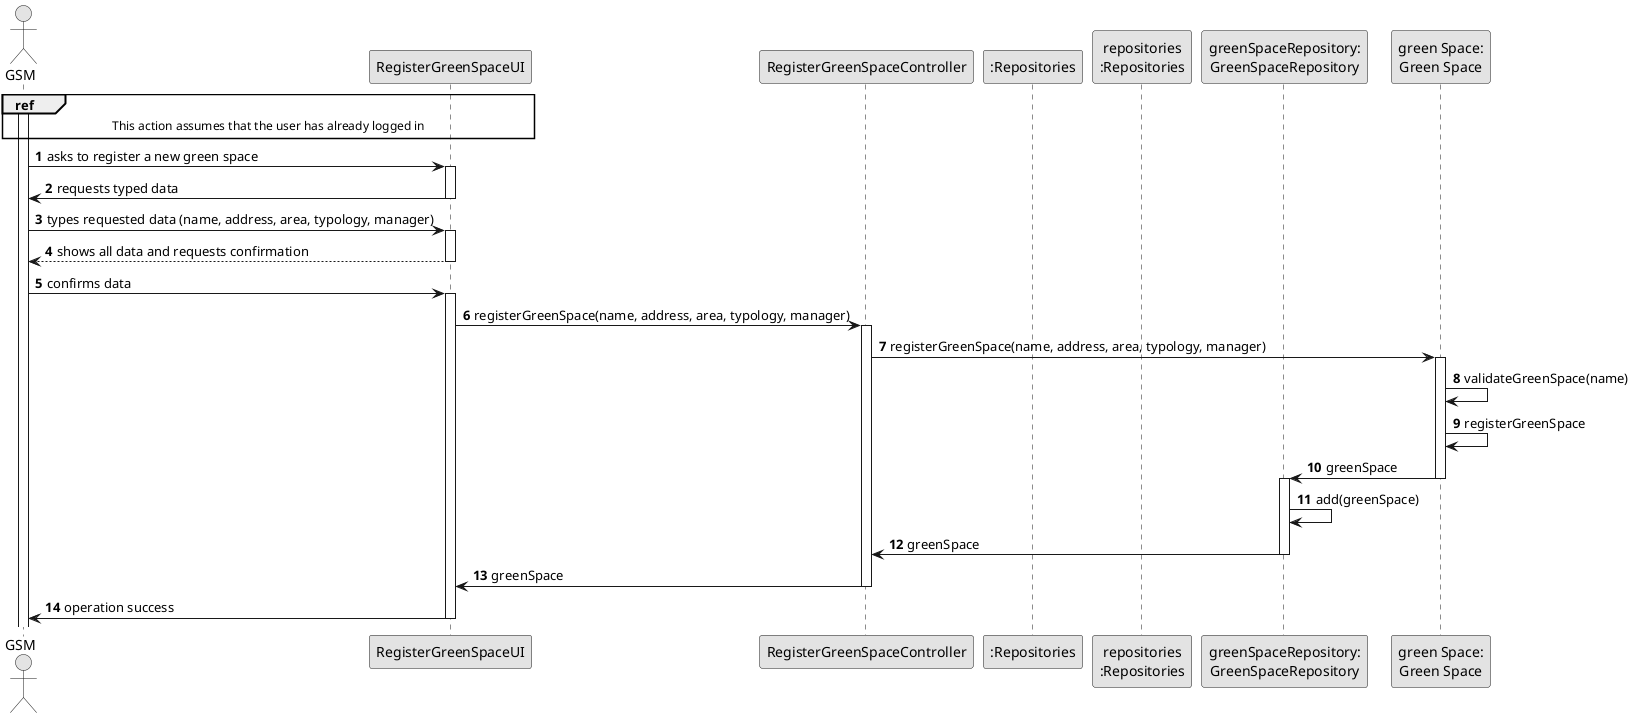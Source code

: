 @startuml
skinparam monochrome true
skinparam packageStyle rectangle
skinparam shadowing false

autonumber

'hide footbox
actor "GSM" as GSM
participant RegisterGreenSpaceUI as UI
participant RegisterGreenSpaceController as CTRL
participant ":Repositories" as RepositorySingleton
participant "repositories\n:Repositories" as PLAT
participant "greenSpaceRepository:\nGreenSpaceRepository" as GreenSpaceRepository
participant "green Space:\nGreen Space" as GREENSPACE
activate GSM

ref over GSM, UI : This action assumes that the user has already logged in

GSM -> UI : asks to register a new green space
activate UI

UI -> GSM : requests typed data
deactivate UI

GSM -> UI : types requested data (name, address, area, typology, manager)
activate UI

UI --> GSM : shows all data and requests confirmation
deactivate UI

GSM -> UI : confirms data
activate UI

UI -> CTRL : registerGreenSpace(name, address, area, typology, manager)
activate CTRL

CTRL -> GREENSPACE : registerGreenSpace(name, address, area, typology, manager)
activate GREENSPACE

GREENSPACE -> GREENSPACE : validateGreenSpace(name)
GREENSPACE -> GREENSPACE : registerGreenSpace

GREENSPACE -> GreenSpaceRepository : greenSpace
deactivate GREENSPACE
activate GreenSpaceRepository
GreenSpaceRepository -> GreenSpaceRepository : add(greenSpace)
GreenSpaceRepository -> CTRL : greenSpace
deactivate GreenSpaceRepository
CTRL -> UI : greenSpace
deactivate CTRL
UI -> GSM : operation success
deactivate UI

@enduml